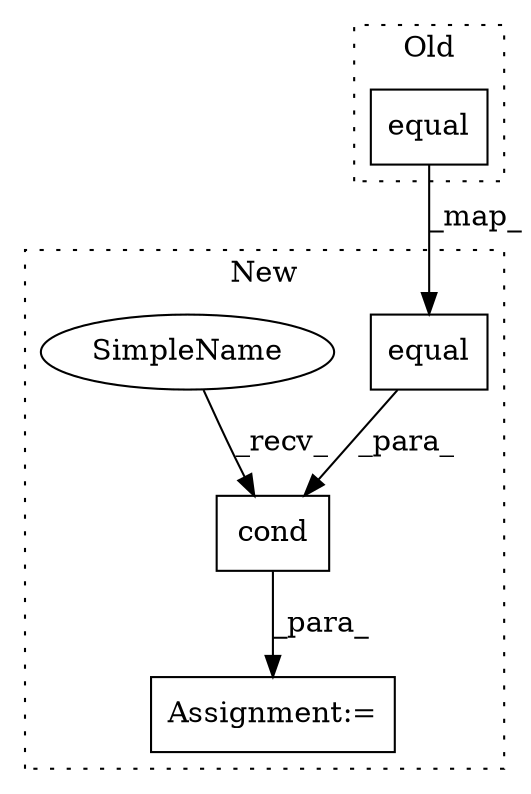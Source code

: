digraph G {
subgraph cluster0 {
1 [label="equal" a="32" s="2080,2128" l="6,1" shape="box"];
label = "Old";
style="dotted";
}
subgraph cluster1 {
2 [label="equal" a="32" s="2634,2682" l="6,1" shape="box"];
3 [label="Assignment:=" a="7" s="2606" l="1" shape="box"];
4 [label="cond" a="32" s="2618,2784" l="5,1" shape="box"];
5 [label="SimpleName" a="42" s="2607" l="10" shape="ellipse"];
label = "New";
style="dotted";
}
1 -> 2 [label="_map_"];
2 -> 4 [label="_para_"];
4 -> 3 [label="_para_"];
5 -> 4 [label="_recv_"];
}